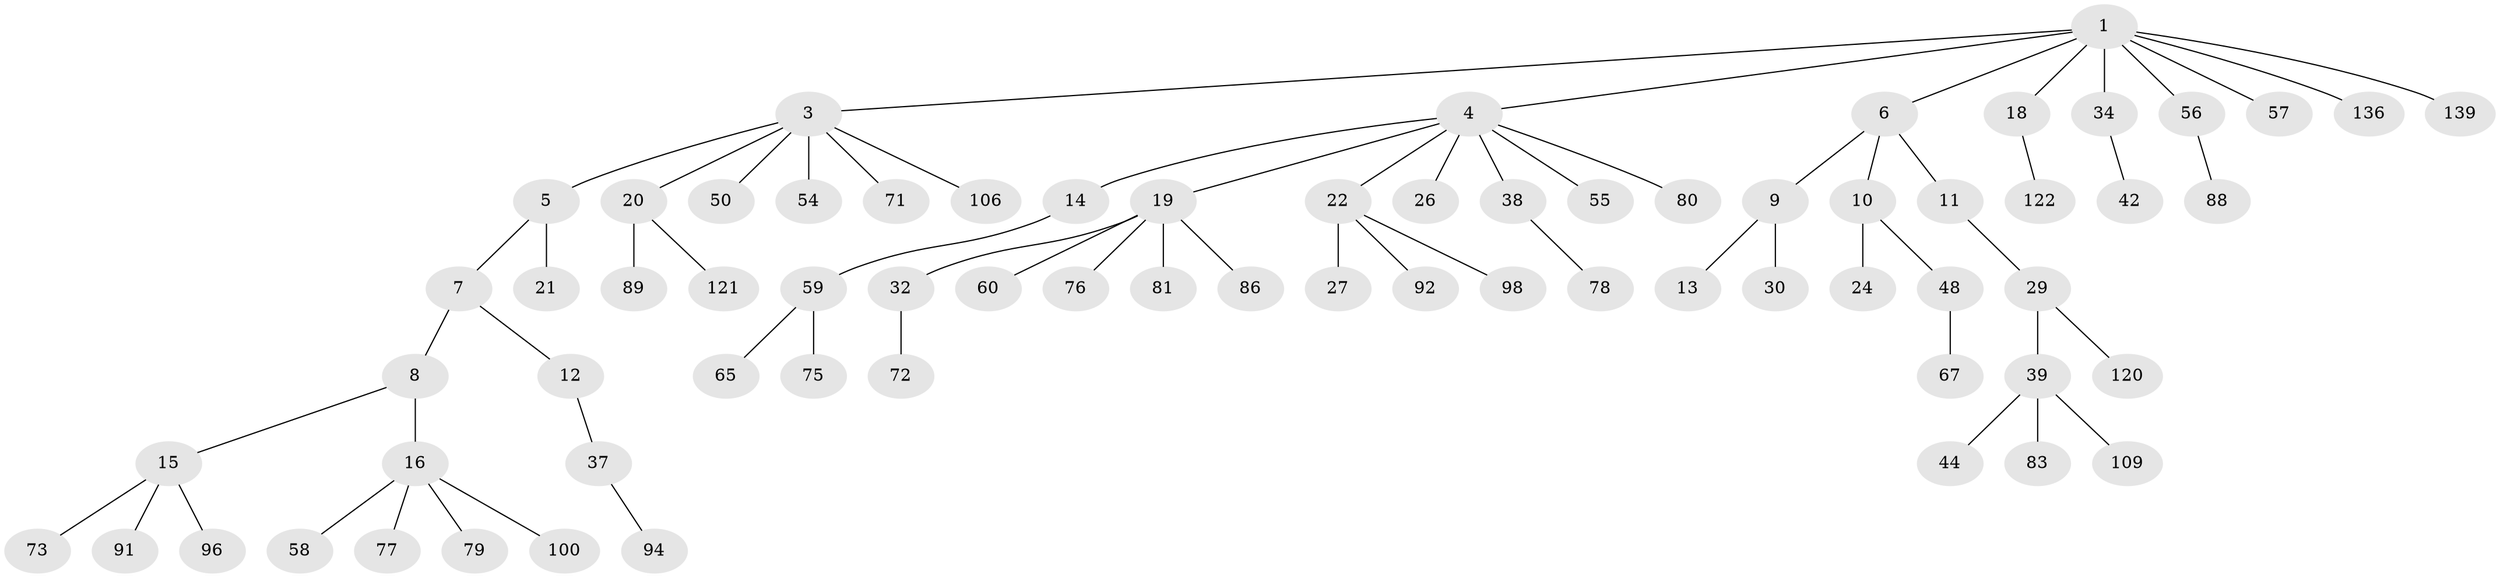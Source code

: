 // original degree distribution, {5: 0.02127659574468085, 6: 0.014184397163120567, 7: 0.0070921985815602835, 4: 0.0851063829787234, 3: 0.14893617021276595, 1: 0.5319148936170213, 2: 0.18439716312056736, 8: 0.0070921985815602835}
// Generated by graph-tools (version 1.1) at 2025/15/03/09/25 04:15:27]
// undirected, 70 vertices, 69 edges
graph export_dot {
graph [start="1"]
  node [color=gray90,style=filled];
  1 [super="+2"];
  3;
  4 [super="+17"];
  5;
  6;
  7;
  8;
  9 [super="+123"];
  10;
  11 [super="+28"];
  12 [super="+90+111+115"];
  13;
  14 [super="+33+35+36"];
  15 [super="+53"];
  16 [super="+25+132"];
  18;
  19 [super="+107+41+31+43+74+51"];
  20 [super="+47+85"];
  21 [super="+52"];
  22 [super="+23+62+45"];
  24;
  26;
  27;
  29;
  30 [super="+105"];
  32 [super="+112+40"];
  34;
  37 [super="+82"];
  38 [super="+124"];
  39 [super="+87"];
  42;
  44 [super="+46"];
  48;
  50 [super="+63"];
  54 [super="+84+141+138"];
  55;
  56 [super="+66+102"];
  57 [super="+101+135"];
  58;
  59;
  60;
  65;
  67;
  71;
  72;
  73 [super="+97+131"];
  75 [super="+114"];
  76 [super="+110"];
  77;
  78;
  79 [super="+93"];
  80;
  81;
  83;
  86;
  88;
  89;
  91;
  92;
  94;
  96;
  98;
  100 [super="+140"];
  106;
  109;
  120 [super="+129"];
  121 [super="+125"];
  122 [super="+128"];
  136;
  139;
  1 -- 4;
  1 -- 6;
  1 -- 18;
  1 -- 34;
  1 -- 3;
  1 -- 136;
  1 -- 57;
  1 -- 56;
  1 -- 139;
  3 -- 5;
  3 -- 20;
  3 -- 50;
  3 -- 54;
  3 -- 71;
  3 -- 106;
  4 -- 14;
  4 -- 19;
  4 -- 80;
  4 -- 55;
  4 -- 38;
  4 -- 22;
  4 -- 26;
  5 -- 7;
  5 -- 21;
  6 -- 9;
  6 -- 10;
  6 -- 11;
  7 -- 8;
  7 -- 12;
  8 -- 15;
  8 -- 16;
  9 -- 13;
  9 -- 30;
  10 -- 24;
  10 -- 48;
  11 -- 29;
  12 -- 37;
  14 -- 59;
  15 -- 91;
  15 -- 96;
  15 -- 73;
  16 -- 100;
  16 -- 58;
  16 -- 77;
  16 -- 79;
  18 -- 122;
  19 -- 86;
  19 -- 32;
  19 -- 81;
  19 -- 76;
  19 -- 60;
  20 -- 89;
  20 -- 121;
  22 -- 98;
  22 -- 27;
  22 -- 92;
  29 -- 39;
  29 -- 120;
  32 -- 72;
  34 -- 42;
  37 -- 94;
  38 -- 78;
  39 -- 44;
  39 -- 83;
  39 -- 109;
  48 -- 67;
  56 -- 88;
  59 -- 65;
  59 -- 75;
}
